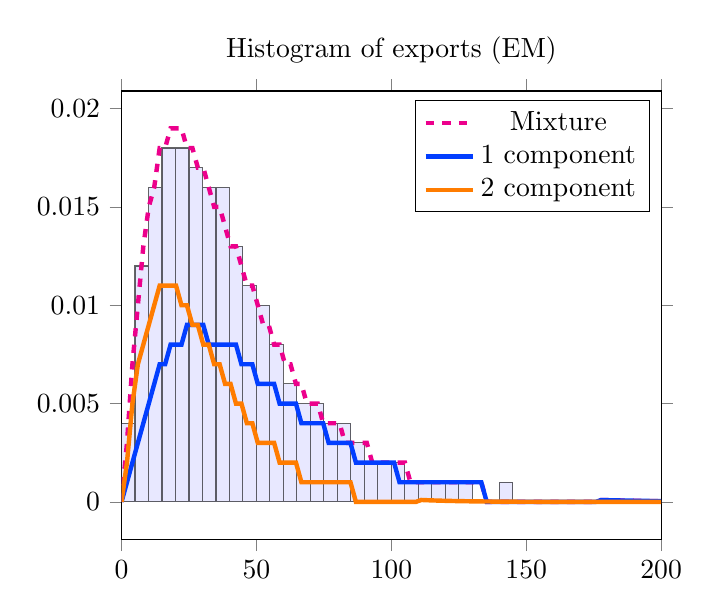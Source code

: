 \begin{tikzpicture}
\begin{axis}[title={Histogram of exports (EM)}, yticklabel style={/pgf/number format/fixed,
            /pgf/number format/precision=3}, yminorgrids={true}, tick align={outside}, xtick={0.0,50.0,100.0,150.0,200.0}, xmin={0.0}, xmax={200.0}, scaled y ticks={false}]
    \addplot[ybar interval, fill={blue!15}, forget plot, opacity={0.6}, bar width={0.1}]
        table[row sep={\\}]
        {
            \\
            0.0  0.004  \\
            5.0  0.012  \\
            10.0  0.016  \\
            15.0  0.018  \\
            20.0  0.018  \\
            25.0  0.017  \\
            30.0  0.016  \\
            35.0  0.016  \\
            40.0  0.013  \\
            45.0  0.011  \\
            50.0  0.01  \\
            55.0  0.008  \\
            60.0  0.006  \\
            65.0  0.005  \\
            70.0  0.005  \\
            75.0  0.004  \\
            80.0  0.004  \\
            85.0  0.003  \\
            90.0  0.002  \\
            95.0  0.002  \\
            100.0  0.002  \\
            105.0  0.001  \\
            110.0  0.001  \\
            115.0  0.001  \\
            120.0  0.001  \\
            125.0  0.001  \\
            130.0  0.0  \\
            135.0  0.0  \\
            140.0  0.001  \\
            145.0  0.0  \\
            150.0  0.0  \\
            155.0  0.0  \\
            160.0  6.0e-5  \\
            165.0  0.0  \\
            170.0  0.0  \\
            175.0  0.0  \\
            180.0  8.0e-5  \\
            185.0  8.0e-5  \\
            190.0  8.0e-5  \\
            195.0  8.0e-5  \\
            200.0  6.0e-5  \\
            205.0  4.0e-5  \\
            210.0  4.0e-5  \\
            215.0  4.0e-5  \\
            220.0  2.0e-5  \\
            225.0  0.0  \\
            230.0  2.0e-5  \\
            235.0  0.0  \\
            240.0  4.0e-5  \\
            245.0  0.0  \\
            250.0  0.0  \\
            255.0  0.0  \\
            260.0  0.0  \\
            265.0  0.0  \\
            270.0  0.0  \\
            275.0  0.0  \\
            280.0  0.0  \\
            285.0  0.0  \\
            290.0  0.0  \\
            295.0  0.0  \\
            300.0  0.0  \\
            305.0  0.0  \\
            310.0  0.0  \\
            315.0  0.0  \\
            320.0  0.0  \\
            325.0  0.0  \\
            330.0  0.0  \\
            335.0  0.0  \\
            340.0  2.0e-5  \\
            345.0  0.0  \\
        }
        ;
    \addplot[style={{ultra thick, dashed}}, color={magenta}]
        table[row sep={\\}]
        {
            \\
            0.0  0.0  \\
            2.02  0.003  \\
            4.04  0.007  \\
            6.061  0.01  \\
            8.081  0.013  \\
            10.101  0.015  \\
            12.121  0.016  \\
            14.141  0.018  \\
            16.162  0.018  \\
            18.182  0.019  \\
            20.202  0.019  \\
            22.222  0.019  \\
            24.242  0.018  \\
            26.263  0.018  \\
            28.283  0.017  \\
            30.303  0.017  \\
            32.323  0.016  \\
            34.343  0.015  \\
            36.364  0.015  \\
            38.384  0.014  \\
            40.404  0.013  \\
            42.424  0.013  \\
            44.444  0.012  \\
            46.465  0.011  \\
            48.485  0.011  \\
            50.505  0.01  \\
            52.525  0.009  \\
            54.545  0.009  \\
            56.566  0.008  \\
            58.586  0.008  \\
            60.606  0.007  \\
            62.626  0.007  \\
            64.646  0.006  \\
            66.667  0.006  \\
            68.687  0.005  \\
            70.707  0.005  \\
            72.727  0.005  \\
            74.747  0.004  \\
            76.768  0.004  \\
            78.788  0.004  \\
            80.808  0.004  \\
            82.828  0.003  \\
            84.848  0.003  \\
            86.869  0.003  \\
            88.889  0.003  \\
            90.909  0.003  \\
            92.929  0.002  \\
            94.949  0.002  \\
            96.97  0.002  \\
            98.99  0.002  \\
            101.01  0.002  \\
            103.03  0.002  \\
            105.051  0.002  \\
            107.071  0.001  \\
            109.091  0.001  \\
            111.111  0.001  \\
            113.131  0.001  \\
            115.152  0.001  \\
            117.172  0.001  \\
            119.192  0.001  \\
            121.212  0.001  \\
            123.232  0.001  \\
            125.253  0.001  \\
            127.273  0.001  \\
            129.293  0.001  \\
            131.313  0.001  \\
            133.333  0.001  \\
            135.354  0.0  \\
            137.374  0.0  \\
            139.394  0.0  \\
            141.414  0.0  \\
            143.434  0.0  \\
            145.455  0.0  \\
            147.475  0.0  \\
            149.495  0.0  \\
            151.515  0.0  \\
            153.535  0.0  \\
            155.556  0.0  \\
            157.576  0.0  \\
            159.596  0.0  \\
            161.616  0.0  \\
            163.636  0.0  \\
            165.657  0.0  \\
            167.677  0.0  \\
            169.697  0.0  \\
            171.717  0.0  \\
            173.737  0.0  \\
            175.758  0.0  \\
            177.778  9.704e-5  \\
            179.798  8.971e-5  \\
            181.818  8.293e-5  \\
            183.838  7.665e-5  \\
            185.859  7.083e-5  \\
            187.879  6.545e-5  \\
            189.899  6.048e-5  \\
            191.919  5.587e-5  \\
            193.939  5.161e-5  \\
            195.96  4.767e-5  \\
            197.98  4.402e-5  \\
            200.0  4.065e-5  \\
        }
        ;
    \addlegendentry {Mixture}
    \addplot[style={{ultra thick}}, color={rgb,1:red,0.008;green,0.243;blue,1.0}]
        table[row sep={\\}]
        {
            \\
            0.0  0.0  \\
            2.02  0.001  \\
            4.04  0.002  \\
            6.061  0.003  \\
            8.081  0.004  \\
            10.101  0.005  \\
            12.121  0.006  \\
            14.141  0.007  \\
            16.162  0.007  \\
            18.182  0.008  \\
            20.202  0.008  \\
            22.222  0.008  \\
            24.242  0.009  \\
            26.263  0.009  \\
            28.283  0.009  \\
            30.303  0.009  \\
            32.323  0.008  \\
            34.343  0.008  \\
            36.364  0.008  \\
            38.384  0.008  \\
            40.404  0.008  \\
            42.424  0.008  \\
            44.444  0.007  \\
            46.465  0.007  \\
            48.485  0.007  \\
            50.505  0.006  \\
            52.525  0.006  \\
            54.545  0.006  \\
            56.566  0.006  \\
            58.586  0.005  \\
            60.606  0.005  \\
            62.626  0.005  \\
            64.646  0.005  \\
            66.667  0.004  \\
            68.687  0.004  \\
            70.707  0.004  \\
            72.727  0.004  \\
            74.747  0.004  \\
            76.768  0.003  \\
            78.788  0.003  \\
            80.808  0.003  \\
            82.828  0.003  \\
            84.848  0.003  \\
            86.869  0.002  \\
            88.889  0.002  \\
            90.909  0.002  \\
            92.929  0.002  \\
            94.949  0.002  \\
            96.97  0.002  \\
            98.99  0.002  \\
            101.01  0.002  \\
            103.03  0.001  \\
            105.051  0.001  \\
            107.071  0.001  \\
            109.091  0.001  \\
            111.111  0.001  \\
            113.131  0.001  \\
            115.152  0.001  \\
            117.172  0.001  \\
            119.192  0.001  \\
            121.212  0.001  \\
            123.232  0.001  \\
            125.253  0.001  \\
            127.273  0.001  \\
            129.293  0.001  \\
            131.313  0.001  \\
            133.333  0.001  \\
            135.354  0.0  \\
            137.374  0.0  \\
            139.394  0.0  \\
            141.414  0.0  \\
            143.434  0.0  \\
            145.455  0.0  \\
            147.475  0.0  \\
            149.495  0.0  \\
            151.515  0.0  \\
            153.535  0.0  \\
            155.556  0.0  \\
            157.576  0.0  \\
            159.596  0.0  \\
            161.616  0.0  \\
            163.636  0.0  \\
            165.657  0.0  \\
            167.677  0.0  \\
            169.697  0.0  \\
            171.717  0.0  \\
            173.737  0.0  \\
            175.758  0.0  \\
            177.778  9.584e-5  \\
            179.798  8.866e-5  \\
            181.818  8.201e-5  \\
            183.838  7.585e-5  \\
            185.859  7.014e-5  \\
            187.879  6.485e-5  \\
            189.899  5.995e-5  \\
            191.919  5.541e-5  \\
            193.939  5.121e-5  \\
            195.96  4.732e-5  \\
            197.98  4.372e-5  \\
            200.0  4.039e-5  \\
        }
        ;
    \addlegendentry {1 component}
    \addplot[style={{ultra thick}}, color={rgb,1:red,1.0;green,0.486;blue,0.0}]
        table[row sep={\\}]
        {
            \\
            0.0  0.0  \\
            2.02  0.002  \\
            4.04  0.005  \\
            6.061  0.007  \\
            8.081  0.008  \\
            10.101  0.009  \\
            12.121  0.01  \\
            14.141  0.011  \\
            16.162  0.011  \\
            18.182  0.011  \\
            20.202  0.011  \\
            22.222  0.01  \\
            24.242  0.01  \\
            26.263  0.009  \\
            28.283  0.009  \\
            30.303  0.008  \\
            32.323  0.008  \\
            34.343  0.007  \\
            36.364  0.007  \\
            38.384  0.006  \\
            40.404  0.006  \\
            42.424  0.005  \\
            44.444  0.005  \\
            46.465  0.004  \\
            48.485  0.004  \\
            50.505  0.003  \\
            52.525  0.003  \\
            54.545  0.003  \\
            56.566  0.003  \\
            58.586  0.002  \\
            60.606  0.002  \\
            62.626  0.002  \\
            64.646  0.002  \\
            66.667  0.001  \\
            68.687  0.001  \\
            70.707  0.001  \\
            72.727  0.001  \\
            74.747  0.001  \\
            76.768  0.001  \\
            78.788  0.001  \\
            80.808  0.001  \\
            82.828  0.001  \\
            84.848  0.001  \\
            86.869  0.0  \\
            88.889  0.0  \\
            90.909  0.0  \\
            92.929  0.0  \\
            94.949  0.0  \\
            96.97  0.0  \\
            98.99  0.0  \\
            101.01  0.0  \\
            103.03  0.0  \\
            105.051  0.0  \\
            107.071  0.0  \\
            109.091  0.0  \\
            111.111  9.861e-5  \\
            113.131  8.67e-5  \\
            115.152  7.62e-5  \\
            117.172  6.695e-5  \\
            119.192  5.879e-5  \\
            121.212  5.161e-5  \\
            123.232  4.53e-5  \\
            125.253  3.974e-5  \\
            127.273  3.485e-5  \\
            129.293  3.056e-5  \\
            131.313  2.678e-5  \\
            133.333  2.347e-5  \\
            135.354  2.056e-5  \\
            137.374  1.8e-5  \\
            139.394  1.576e-5  \\
            141.414  1.379e-5  \\
            143.434  1.207e-5  \\
            145.455  1.056e-5  \\
            147.475  9.235e-6  \\
            149.495  8.075e-6  \\
            151.515  7.059e-6  \\
            153.535  6.17e-6  \\
            155.556  5.391e-6  \\
            157.576  4.71e-6  \\
            159.596  4.114e-6  \\
            161.616  3.593e-6  \\
            163.636  3.137e-6  \\
            165.657  2.738e-6  \\
            167.677  2.39e-6  \\
            169.697  2.085e-6  \\
            171.717  1.819e-6  \\
            173.737  1.587e-6  \\
            175.758  1.384e-6  \\
            177.778  1.207e-6  \\
            179.798  1.052e-6  \\
            181.818  9.175e-7  \\
            183.838  7.997e-7  \\
            185.859  6.969e-7  \\
            187.879  6.072e-7  \\
            189.899  5.29e-7  \\
            191.919  4.608e-7  \\
            193.939  4.014e-7  \\
            195.96  3.496e-7  \\
            197.98  3.044e-7  \\
            200.0  2.65e-7  \\
        }
        ;
    \addlegendentry {2 component}
\end{axis}
\end{tikzpicture}
